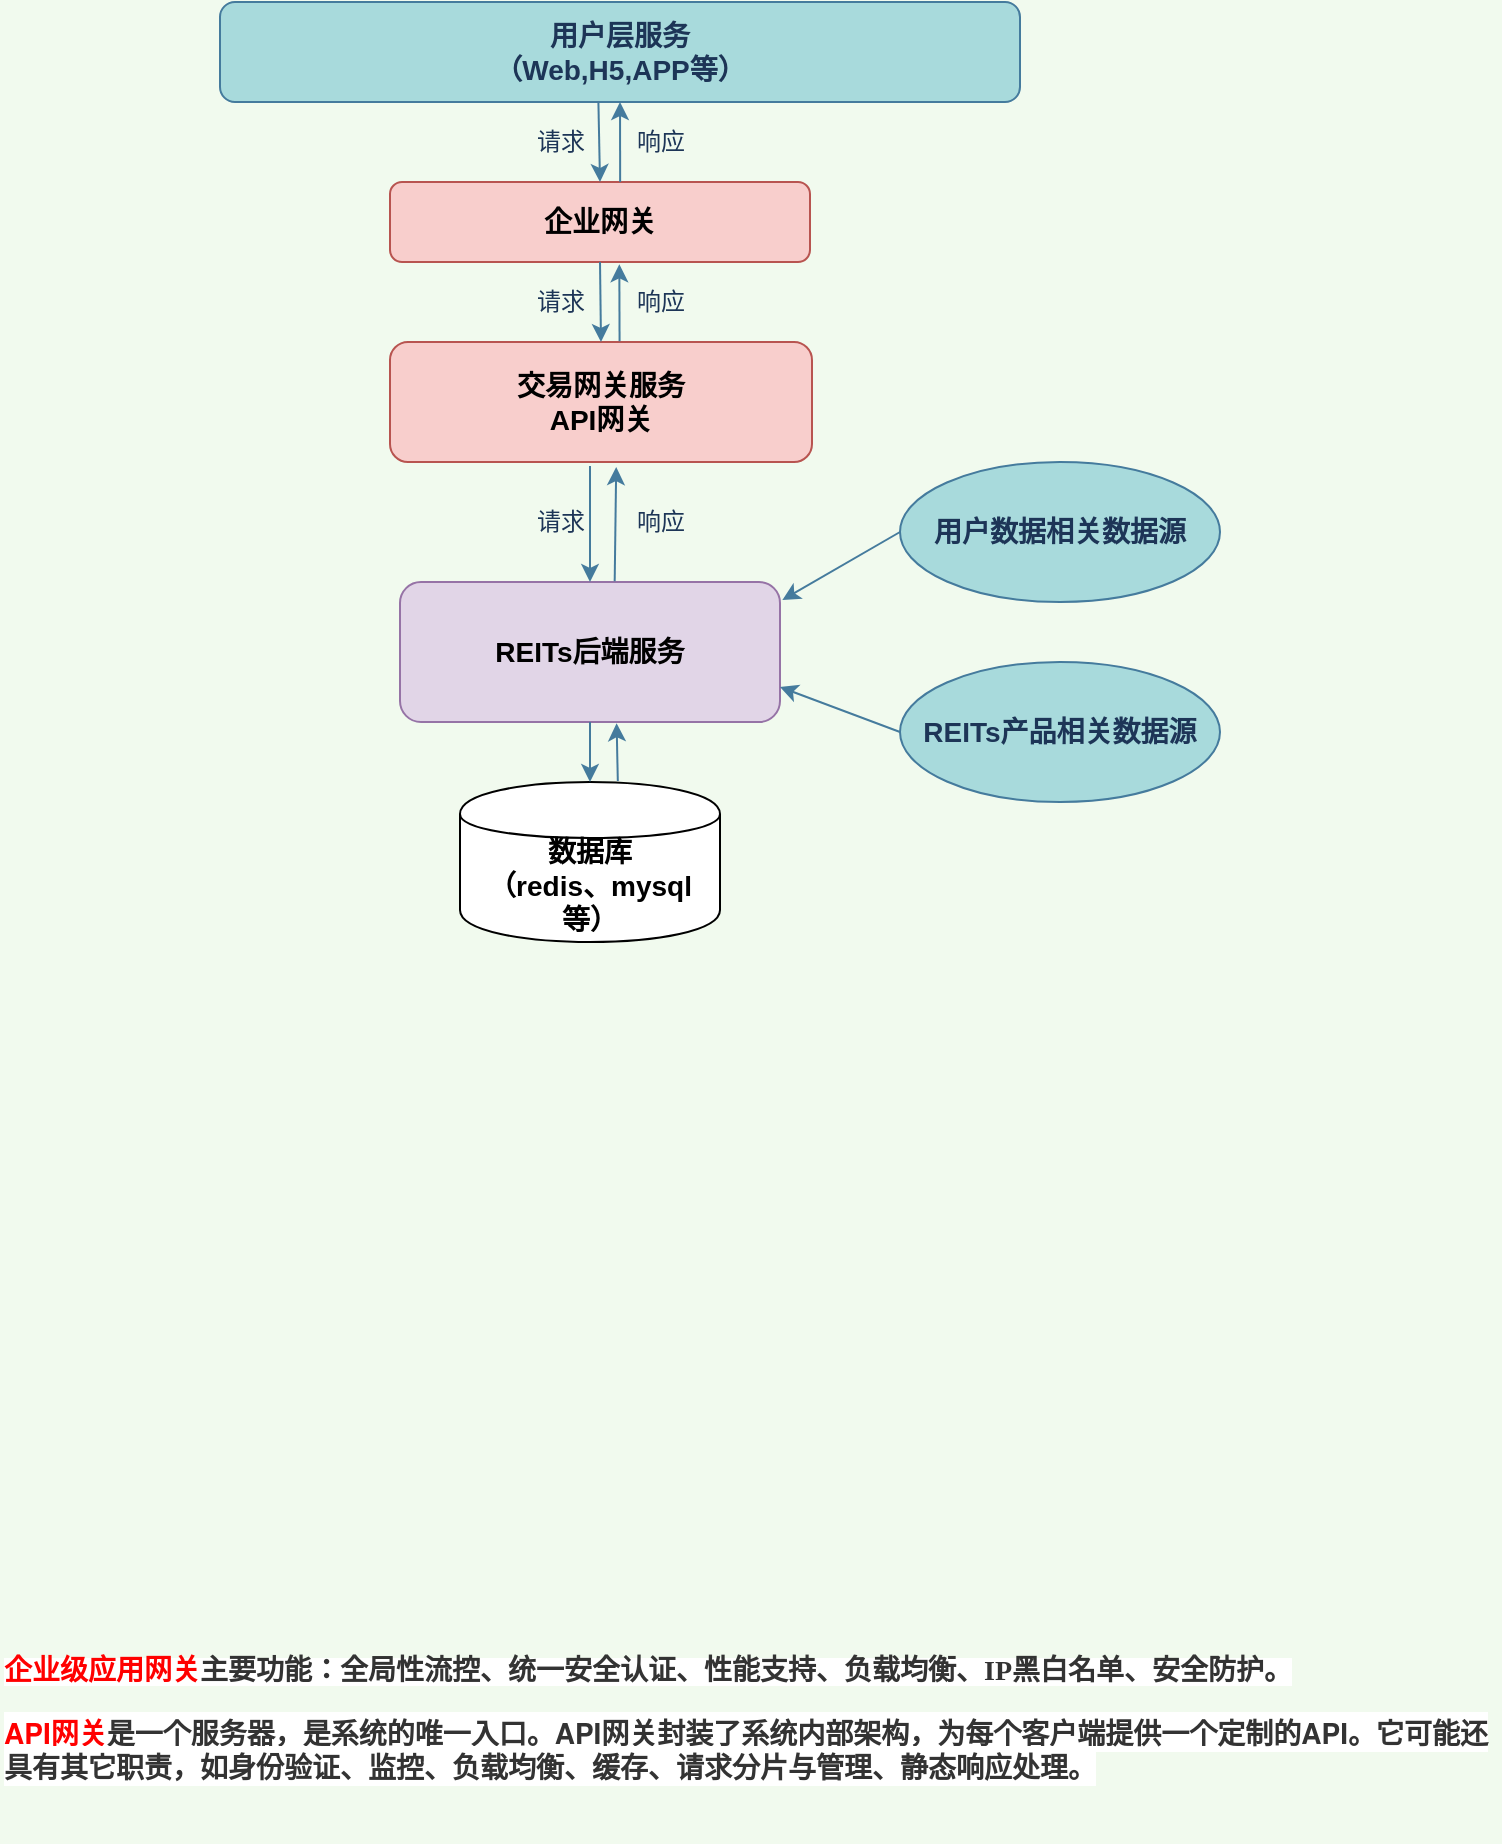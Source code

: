<mxfile version="13.5.3" type="github">
  <diagram id="YtGcmlx5MdhKh6ri9F74" name="第 1 页">
    <mxGraphModel dx="865" dy="490" grid="1" gridSize="10" guides="1" tooltips="1" connect="1" arrows="1" fold="1" page="1" pageScale="1" pageWidth="827" pageHeight="1169" background="#F1FAEE" math="0" shadow="0">
      <root>
        <mxCell id="0" />
        <mxCell id="1" parent="0" />
        <mxCell id="OGBte0PvkTn54QuSE-R2-2" value="&lt;font style=&quot;font-size: 14px&quot;&gt;&lt;b&gt;用户层服务&lt;br&gt;（Web,H5,APP等）&lt;/b&gt;&lt;/font&gt;" style="rounded=1;whiteSpace=wrap;html=1;sketch=0;strokeColor=#457B9D;fillColor=#A8DADC;fontColor=#1D3557;" vertex="1" parent="1">
          <mxGeometry x="120" y="40" width="400" height="50" as="geometry" />
        </mxCell>
        <mxCell id="OGBte0PvkTn54QuSE-R2-3" value="&lt;font style=&quot;font-size: 14px&quot;&gt;&lt;b&gt;企业网关&lt;/b&gt;&lt;/font&gt;" style="rounded=1;whiteSpace=wrap;html=1;sketch=0;strokeColor=#b85450;fillColor=#f8cecc;" vertex="1" parent="1">
          <mxGeometry x="205" y="130" width="210" height="40" as="geometry" />
        </mxCell>
        <mxCell id="OGBte0PvkTn54QuSE-R2-4" value="&lt;b&gt;&lt;font style=&quot;font-size: 14px&quot;&gt;交易网关服务&lt;br&gt;API网关&lt;/font&gt;&lt;/b&gt;" style="rounded=1;whiteSpace=wrap;html=1;sketch=0;strokeColor=#b85450;fillColor=#f8cecc;" vertex="1" parent="1">
          <mxGeometry x="205" y="210" width="211" height="60" as="geometry" />
        </mxCell>
        <mxCell id="OGBte0PvkTn54QuSE-R2-5" value="&lt;span style=&quot;font-family: &amp;#34;helvetica neue&amp;#34; , &amp;#34;helvetica&amp;#34; , &amp;#34;verdana&amp;#34; , &amp;#34;arial&amp;#34; , sans-serif ; font-size: 14px ; font-style: normal ; letter-spacing: normal ; text-align: left ; text-indent: 0px ; text-transform: none ; word-spacing: 0px ; background-color: rgb(255 , 255 , 255) ; display: inline ; float: none&quot;&gt;&lt;b&gt;&lt;font color=&quot;#ff0000&quot;&gt;API网关&lt;/font&gt;&lt;font color=&quot;#333333&quot;&gt;是一个服务器，是系统的唯一入口。API网关封装了系统内部架构，为每个客户端提供一个定制的API。它可能还具有其它职责，如身份验证、监控、负载均衡、缓存、请求分片与管理、静态响应处理。&lt;/font&gt;&lt;/b&gt;&lt;/span&gt;" style="text;whiteSpace=wrap;html=1;fontColor=#1D3557;" vertex="1" parent="1">
          <mxGeometry x="10" y="890" width="750" height="70" as="geometry" />
        </mxCell>
        <mxCell id="OGBte0PvkTn54QuSE-R2-6" value="&lt;span style=&quot;font-family: &amp;#34;microsoft yahei&amp;#34; ; font-style: normal ; letter-spacing: normal ; text-align: justify ; text-indent: 0px ; text-transform: none ; word-spacing: 0px ; background-color: rgb(255 , 255 , 255) ; display: inline ; float: none&quot;&gt;&lt;font style=&quot;font-size: 14px&quot;&gt;&lt;b&gt;&lt;font color=&quot;#ff0000&quot;&gt;企业级应用网关&lt;/font&gt;&lt;font color=&quot;#333333&quot;&gt;主要功能：全局性流控、统一安全认证、性能支持、负载均衡、IP黑白名单、安全防护。&lt;/font&gt;&lt;/b&gt;&lt;/font&gt;&lt;/span&gt;" style="text;whiteSpace=wrap;html=1;fontColor=#1D3557;" vertex="1" parent="1">
          <mxGeometry x="10" y="860" width="710" height="50" as="geometry" />
        </mxCell>
        <mxCell id="OGBte0PvkTn54QuSE-R2-7" value="" style="endArrow=classic;html=1;strokeColor=#457B9D;fillColor=#A8DADC;fontColor=#1D3557;entryX=0.5;entryY=0;entryDx=0;entryDy=0;exitX=0.473;exitY=1;exitDx=0;exitDy=0;exitPerimeter=0;" edge="1" parent="1" source="OGBte0PvkTn54QuSE-R2-2" target="OGBte0PvkTn54QuSE-R2-3">
          <mxGeometry width="50" height="50" relative="1" as="geometry">
            <mxPoint x="390" y="230" as="sourcePoint" />
            <mxPoint x="440" y="180" as="targetPoint" />
          </mxGeometry>
        </mxCell>
        <mxCell id="OGBte0PvkTn54QuSE-R2-8" value="请求" style="text;html=1;resizable=0;autosize=1;align=center;verticalAlign=middle;points=[];fillColor=none;strokeColor=none;rounded=0;sketch=0;fontColor=#1D3557;" vertex="1" parent="1">
          <mxGeometry x="270" y="100" width="40" height="20" as="geometry" />
        </mxCell>
        <mxCell id="OGBte0PvkTn54QuSE-R2-9" value="" style="endArrow=classic;html=1;strokeColor=#457B9D;fillColor=#A8DADC;fontColor=#1D3557;exitX=0.5;exitY=1;exitDx=0;exitDy=0;entryX=0.5;entryY=0;entryDx=0;entryDy=0;" edge="1" parent="1" source="OGBte0PvkTn54QuSE-R2-3" target="OGBte0PvkTn54QuSE-R2-4">
          <mxGeometry width="50" height="50" relative="1" as="geometry">
            <mxPoint x="390" y="230" as="sourcePoint" />
            <mxPoint x="310" y="250" as="targetPoint" />
          </mxGeometry>
        </mxCell>
        <mxCell id="OGBte0PvkTn54QuSE-R2-10" value="请求" style="text;html=1;resizable=0;autosize=1;align=center;verticalAlign=middle;points=[];fillColor=none;strokeColor=none;rounded=0;sketch=0;fontColor=#1D3557;" vertex="1" parent="1">
          <mxGeometry x="270" y="180" width="40" height="20" as="geometry" />
        </mxCell>
        <mxCell id="OGBte0PvkTn54QuSE-R2-11" value="&lt;b&gt;&lt;font style=&quot;font-size: 14px&quot;&gt;REITs后端服务&lt;/font&gt;&lt;/b&gt;" style="rounded=1;whiteSpace=wrap;html=1;sketch=0;strokeColor=#9673a6;fillColor=#e1d5e7;" vertex="1" parent="1">
          <mxGeometry x="210" y="330" width="190" height="70" as="geometry" />
        </mxCell>
        <mxCell id="OGBte0PvkTn54QuSE-R2-12" value="" style="endArrow=classic;html=1;strokeColor=#457B9D;fillColor=#A8DADC;fontColor=#1D3557;entryX=0.5;entryY=0;entryDx=0;entryDy=0;" edge="1" parent="1" target="OGBte0PvkTn54QuSE-R2-11">
          <mxGeometry width="50" height="50" relative="1" as="geometry">
            <mxPoint x="305" y="272" as="sourcePoint" />
            <mxPoint x="440" y="280" as="targetPoint" />
          </mxGeometry>
        </mxCell>
        <mxCell id="OGBte0PvkTn54QuSE-R2-13" value="请求" style="text;html=1;resizable=0;autosize=1;align=center;verticalAlign=middle;points=[];fillColor=none;strokeColor=none;rounded=0;sketch=0;fontColor=#1D3557;" vertex="1" parent="1">
          <mxGeometry x="270" y="290" width="40" height="20" as="geometry" />
        </mxCell>
        <mxCell id="OGBte0PvkTn54QuSE-R2-15" value="&lt;font style=&quot;font-size: 14px&quot; color=&quot;#000000&quot;&gt;&lt;b&gt;数据库&lt;br&gt;（redis、mysql等）&lt;br&gt;&lt;/b&gt;&lt;/font&gt;" style="shape=cylinder;whiteSpace=wrap;html=1;boundedLbl=1;backgroundOutline=1;rounded=0;sketch=0;" vertex="1" parent="1">
          <mxGeometry x="240" y="430" width="130" height="80" as="geometry" />
        </mxCell>
        <mxCell id="OGBte0PvkTn54QuSE-R2-16" value="" style="endArrow=classic;html=1;strokeColor=#457B9D;fillColor=#A8DADC;fontColor=#1D3557;entryX=0.5;entryY=0;entryDx=0;entryDy=0;" edge="1" parent="1" target="OGBte0PvkTn54QuSE-R2-15">
          <mxGeometry width="50" height="50" relative="1" as="geometry">
            <mxPoint x="305" y="400" as="sourcePoint" />
            <mxPoint x="440" y="380" as="targetPoint" />
          </mxGeometry>
        </mxCell>
        <mxCell id="OGBte0PvkTn54QuSE-R2-19" value="&lt;font style=&quot;font-size: 14px&quot;&gt;&lt;b&gt;用户数据相关数据源&lt;/b&gt;&lt;/font&gt;" style="ellipse;whiteSpace=wrap;html=1;rounded=0;sketch=0;strokeColor=#457B9D;fillColor=#A8DADC;fontColor=#1D3557;" vertex="1" parent="1">
          <mxGeometry x="460" y="270" width="160" height="70" as="geometry" />
        </mxCell>
        <mxCell id="OGBte0PvkTn54QuSE-R2-20" value="&lt;font style=&quot;font-size: 14px&quot;&gt;&lt;b&gt;REITs产品相关数据源&lt;/b&gt;&lt;/font&gt;" style="ellipse;whiteSpace=wrap;html=1;rounded=0;sketch=0;strokeColor=#457B9D;fillColor=#A8DADC;fontColor=#1D3557;" vertex="1" parent="1">
          <mxGeometry x="460" y="370" width="160" height="70" as="geometry" />
        </mxCell>
        <mxCell id="OGBte0PvkTn54QuSE-R2-21" value="" style="endArrow=classic;html=1;strokeColor=#457B9D;fillColor=#A8DADC;fontColor=#1D3557;exitX=0;exitY=0.5;exitDx=0;exitDy=0;entryX=1.006;entryY=0.129;entryDx=0;entryDy=0;entryPerimeter=0;" edge="1" parent="1" source="OGBte0PvkTn54QuSE-R2-19" target="OGBte0PvkTn54QuSE-R2-11">
          <mxGeometry width="50" height="50" relative="1" as="geometry">
            <mxPoint x="390" y="330" as="sourcePoint" />
            <mxPoint x="470" y="230" as="targetPoint" />
          </mxGeometry>
        </mxCell>
        <mxCell id="OGBte0PvkTn54QuSE-R2-22" value="" style="endArrow=classic;html=1;strokeColor=#457B9D;fillColor=#A8DADC;fontColor=#1D3557;exitX=0;exitY=0.5;exitDx=0;exitDy=0;entryX=1;entryY=0.75;entryDx=0;entryDy=0;" edge="1" parent="1" source="OGBte0PvkTn54QuSE-R2-20" target="OGBte0PvkTn54QuSE-R2-11">
          <mxGeometry width="50" height="50" relative="1" as="geometry">
            <mxPoint x="470" y="315" as="sourcePoint" />
            <mxPoint x="411.14" y="349.03" as="targetPoint" />
          </mxGeometry>
        </mxCell>
        <mxCell id="OGBte0PvkTn54QuSE-R2-23" value="" style="endArrow=classic;html=1;strokeColor=#457B9D;fillColor=#A8DADC;fontColor=#1D3557;entryX=0.5;entryY=1;entryDx=0;entryDy=0;exitX=0.548;exitY=0;exitDx=0;exitDy=0;exitPerimeter=0;" edge="1" parent="1" source="OGBte0PvkTn54QuSE-R2-3" target="OGBte0PvkTn54QuSE-R2-2">
          <mxGeometry width="50" height="50" relative="1" as="geometry">
            <mxPoint x="430" y="150" as="sourcePoint" />
            <mxPoint x="480" y="100" as="targetPoint" />
          </mxGeometry>
        </mxCell>
        <mxCell id="OGBte0PvkTn54QuSE-R2-24" value="" style="endArrow=classic;html=1;strokeColor=#457B9D;fillColor=#A8DADC;fontColor=#1D3557;exitX=0.565;exitY=-0.006;exitDx=0;exitDy=0;entryX=0.536;entryY=1.042;entryDx=0;entryDy=0;entryPerimeter=0;exitPerimeter=0;" edge="1" parent="1" source="OGBte0PvkTn54QuSE-R2-11" target="OGBte0PvkTn54QuSE-R2-4">
          <mxGeometry width="50" height="50" relative="1" as="geometry">
            <mxPoint x="480" y="325" as="sourcePoint" />
            <mxPoint x="421.14" y="359.03" as="targetPoint" />
          </mxGeometry>
        </mxCell>
        <mxCell id="OGBte0PvkTn54QuSE-R2-25" value="" style="endArrow=classic;html=1;strokeColor=#457B9D;fillColor=#A8DADC;fontColor=#1D3557;exitX=0.544;exitY=-0.006;exitDx=0;exitDy=0;entryX=0.546;entryY=1.029;entryDx=0;entryDy=0;entryPerimeter=0;exitPerimeter=0;" edge="1" parent="1" source="OGBte0PvkTn54QuSE-R2-4" target="OGBte0PvkTn54QuSE-R2-3">
          <mxGeometry width="50" height="50" relative="1" as="geometry">
            <mxPoint x="442.86" y="170" as="sourcePoint" />
            <mxPoint x="384.0" y="204.03" as="targetPoint" />
          </mxGeometry>
        </mxCell>
        <mxCell id="OGBte0PvkTn54QuSE-R2-26" value="" style="endArrow=classic;html=1;strokeColor=#457B9D;fillColor=#A8DADC;fontColor=#1D3557;entryX=0.57;entryY=1.009;entryDx=0;entryDy=0;entryPerimeter=0;exitX=0.607;exitY=-0.006;exitDx=0;exitDy=0;exitPerimeter=0;" edge="1" parent="1" source="OGBte0PvkTn54QuSE-R2-15" target="OGBte0PvkTn54QuSE-R2-11">
          <mxGeometry width="50" height="50" relative="1" as="geometry">
            <mxPoint x="318" y="427" as="sourcePoint" />
            <mxPoint x="441.14" y="379.03" as="targetPoint" />
          </mxGeometry>
        </mxCell>
        <mxCell id="OGBte0PvkTn54QuSE-R2-27" value="响应" style="text;html=1;resizable=0;autosize=1;align=center;verticalAlign=middle;points=[];fillColor=none;strokeColor=none;rounded=0;sketch=0;fontColor=#1D3557;" vertex="1" parent="1">
          <mxGeometry x="320" y="100" width="40" height="20" as="geometry" />
        </mxCell>
        <mxCell id="OGBte0PvkTn54QuSE-R2-28" value="响应" style="text;html=1;resizable=0;autosize=1;align=center;verticalAlign=middle;points=[];fillColor=none;strokeColor=none;rounded=0;sketch=0;fontColor=#1D3557;" vertex="1" parent="1">
          <mxGeometry x="320" y="180" width="40" height="20" as="geometry" />
        </mxCell>
        <mxCell id="OGBte0PvkTn54QuSE-R2-29" value="响应" style="text;html=1;resizable=0;autosize=1;align=center;verticalAlign=middle;points=[];fillColor=none;strokeColor=none;rounded=0;sketch=0;fontColor=#1D3557;" vertex="1" parent="1">
          <mxGeometry x="320" y="290" width="40" height="20" as="geometry" />
        </mxCell>
      </root>
    </mxGraphModel>
  </diagram>
</mxfile>
